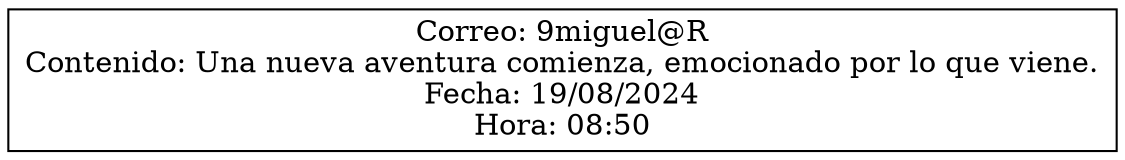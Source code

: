 digraph G {
    node [shape=record];
    rankdir=LR;
    node0 [label="{Correo: 9miguel@R\nContenido: Una nueva aventura comienza, emocionado por lo que viene.\nFecha: 19/08/2024\nHora: 08:50}"];
}
